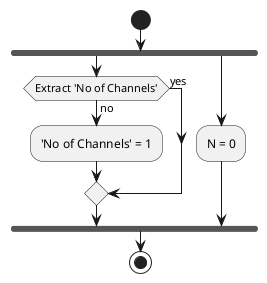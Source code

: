 @startuml xcxv
start
    fork
        if(Extract 'No of Channels') then (yes)
        else (no) 
            :'No of Channels' = 1;
    endif
    fork again
        :N = 0;
    end fork
stop
@enduml